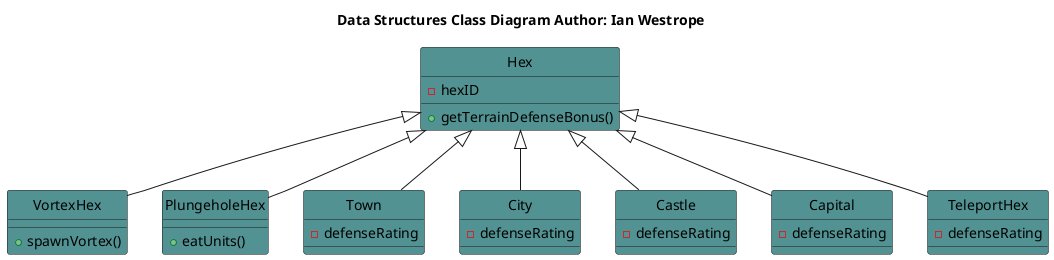 @startuml
hide circles
title <b>Data Structures Class Diagram<b> Author: Ian Westrope

class Hex #529292 {
-hexID
+getTerrainDefenseBonus()
}

class VortexHex #529292 {
+spawnVortex()
}

class PlungeholeHex #529292 {
+eatUnits()
}

class Town #529292 {
-defenseRating
}

class City #529292 {
-defenseRating
}

class Castle #529292 {
-defenseRating
}

class Capital #529292 {
-defenseRating
}

class TeleportHex #529292 {
-defenseRating
}

Hex <|-- VortexHex
Hex <|-- PlungeholeHex
Hex <|-- Town
Hex <|-- City
Hex <|-- Castle
Hex <|-- Capital
Hex <|-- TeleportHex


@enduml
